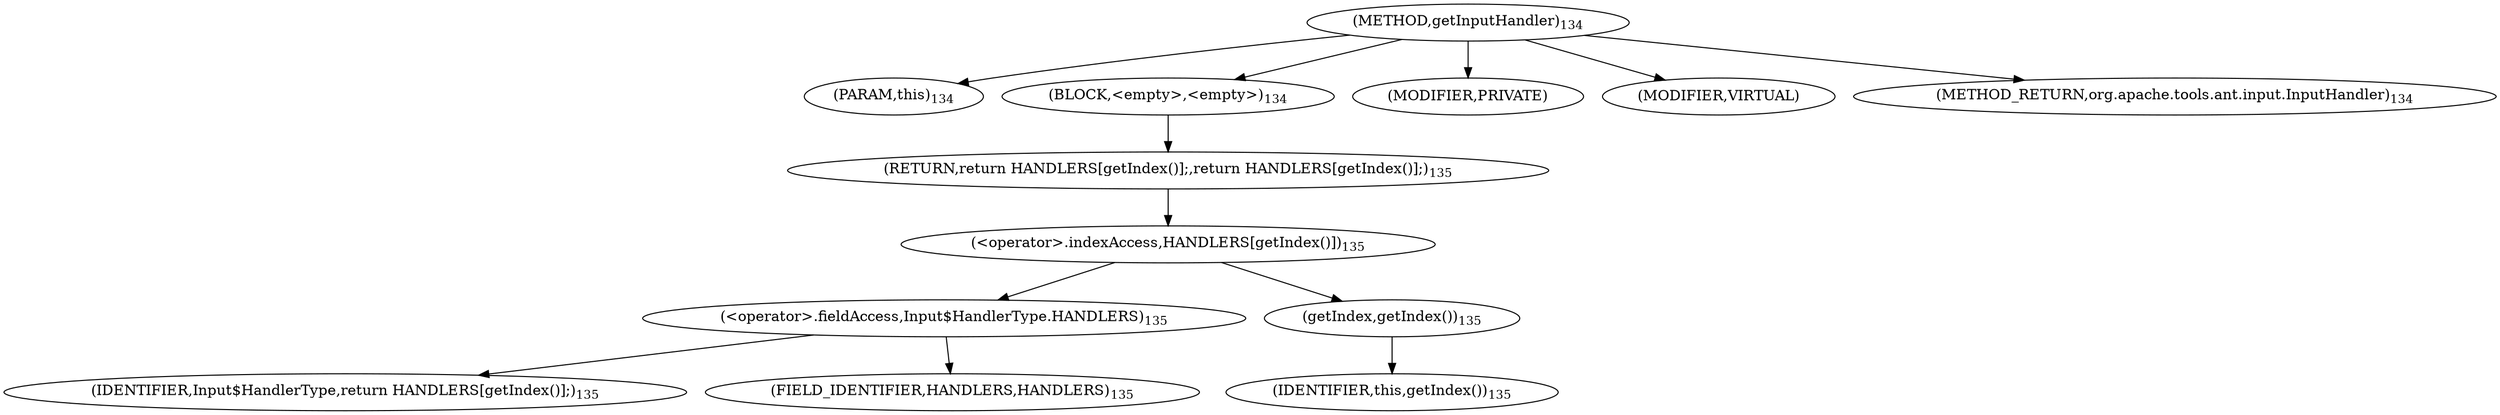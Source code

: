 digraph "getInputHandler" {  
"237" [label = <(METHOD,getInputHandler)<SUB>134</SUB>> ]
"22" [label = <(PARAM,this)<SUB>134</SUB>> ]
"238" [label = <(BLOCK,&lt;empty&gt;,&lt;empty&gt;)<SUB>134</SUB>> ]
"239" [label = <(RETURN,return HANDLERS[getIndex()];,return HANDLERS[getIndex()];)<SUB>135</SUB>> ]
"240" [label = <(&lt;operator&gt;.indexAccess,HANDLERS[getIndex()])<SUB>135</SUB>> ]
"241" [label = <(&lt;operator&gt;.fieldAccess,Input$HandlerType.HANDLERS)<SUB>135</SUB>> ]
"242" [label = <(IDENTIFIER,Input$HandlerType,return HANDLERS[getIndex()];)<SUB>135</SUB>> ]
"243" [label = <(FIELD_IDENTIFIER,HANDLERS,HANDLERS)<SUB>135</SUB>> ]
"244" [label = <(getIndex,getIndex())<SUB>135</SUB>> ]
"21" [label = <(IDENTIFIER,this,getIndex())<SUB>135</SUB>> ]
"245" [label = <(MODIFIER,PRIVATE)> ]
"246" [label = <(MODIFIER,VIRTUAL)> ]
"247" [label = <(METHOD_RETURN,org.apache.tools.ant.input.InputHandler)<SUB>134</SUB>> ]
  "237" -> "22" 
  "237" -> "238" 
  "237" -> "245" 
  "237" -> "246" 
  "237" -> "247" 
  "238" -> "239" 
  "239" -> "240" 
  "240" -> "241" 
  "240" -> "244" 
  "241" -> "242" 
  "241" -> "243" 
  "244" -> "21" 
}
